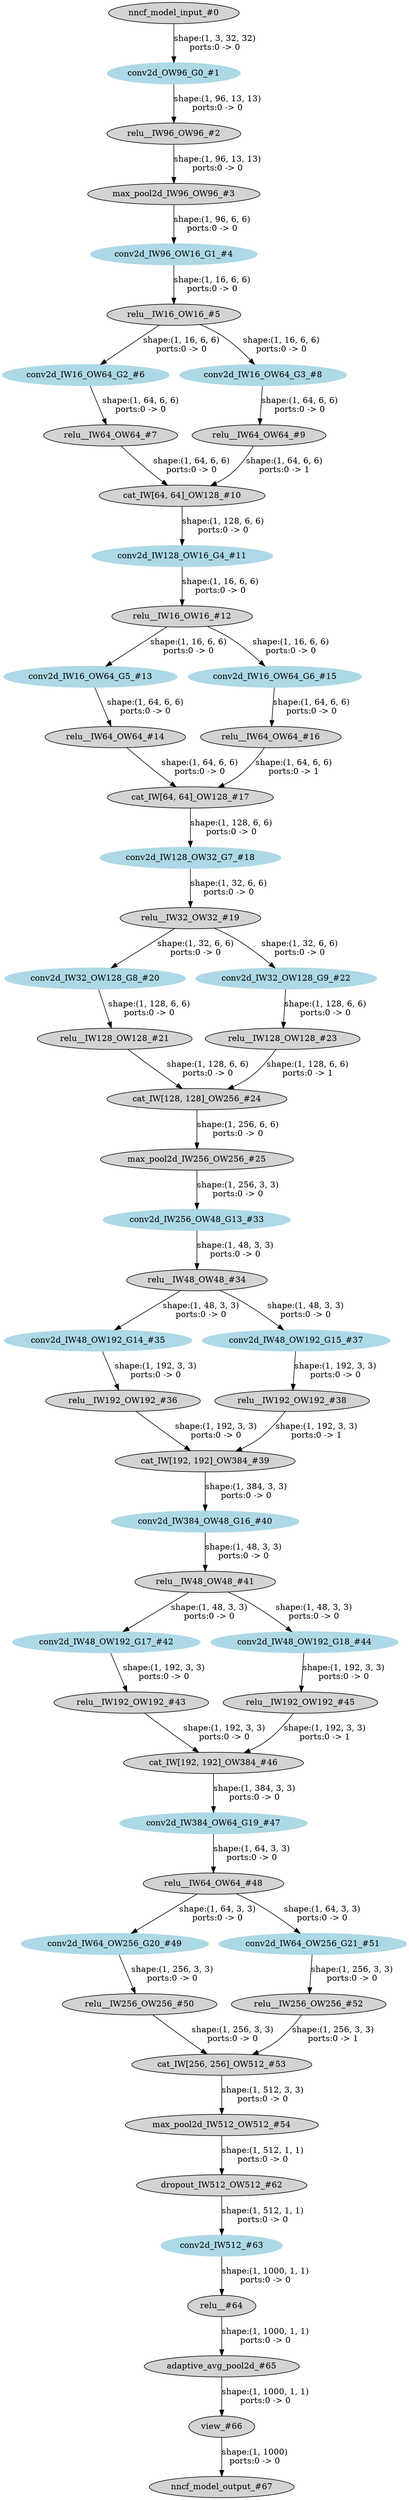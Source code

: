 strict digraph  {
"0 /nncf_model_input_0" [id=0, label="nncf_model_input_#0", style=filled, type=nncf_model_input];
"1 SqueezeNet/Sequential[features]/NNCFConv2d[0]/conv2d_0" [color=lightblue, id=1, label="conv2d_OW96_G0_#1", style=filled, type=conv2d];
"2 SqueezeNet/Sequential[features]/ReLU[1]/relu__0" [id=2, label="relu__IW96_OW96_#2", style=filled, type=relu_];
"3 SqueezeNet/Sequential[features]/MaxPool2d[2]/max_pool2d_0" [id=3, label="max_pool2d_IW96_OW96_#3", style=filled, type=max_pool2d];
"4 SqueezeNet/Sequential[features]/Fire[3]/NNCFConv2d[squeeze]/conv2d_0" [color=lightblue, id=4, label="conv2d_IW96_OW16_G1_#4", style=filled, type=conv2d];
"5 SqueezeNet/Sequential[features]/Fire[3]/ReLU[squeeze_activation]/relu__0" [id=5, label="relu__IW16_OW16_#5", style=filled, type=relu_];
"6 SqueezeNet/Sequential[features]/Fire[3]/NNCFConv2d[expand1x1]/conv2d_0" [color=lightblue, id=6, label="conv2d_IW16_OW64_G2_#6", style=filled, type=conv2d];
"7 SqueezeNet/Sequential[features]/Fire[3]/ReLU[expand1x1_activation]/relu__0" [id=7, label="relu__IW64_OW64_#7", style=filled, type=relu_];
"8 SqueezeNet/Sequential[features]/Fire[3]/NNCFConv2d[expand3x3]/conv2d_0" [color=lightblue, id=8, label="conv2d_IW16_OW64_G3_#8", style=filled, type=conv2d];
"9 SqueezeNet/Sequential[features]/Fire[3]/ReLU[expand3x3_activation]/relu__0" [id=9, label="relu__IW64_OW64_#9", style=filled, type=relu_];
"10 SqueezeNet/Sequential[features]/Fire[3]/cat_0" [id=10, label="cat_IW[64, 64]_OW128_#10", style=filled, type=cat];
"11 SqueezeNet/Sequential[features]/Fire[4]/NNCFConv2d[squeeze]/conv2d_0" [color=lightblue, id=11, label="conv2d_IW128_OW16_G4_#11", style=filled, type=conv2d];
"12 SqueezeNet/Sequential[features]/Fire[4]/ReLU[squeeze_activation]/relu__0" [id=12, label="relu__IW16_OW16_#12", style=filled, type=relu_];
"13 SqueezeNet/Sequential[features]/Fire[4]/NNCFConv2d[expand1x1]/conv2d_0" [color=lightblue, id=13, label="conv2d_IW16_OW64_G5_#13", style=filled, type=conv2d];
"14 SqueezeNet/Sequential[features]/Fire[4]/ReLU[expand1x1_activation]/relu__0" [id=14, label="relu__IW64_OW64_#14", style=filled, type=relu_];
"15 SqueezeNet/Sequential[features]/Fire[4]/NNCFConv2d[expand3x3]/conv2d_0" [color=lightblue, id=15, label="conv2d_IW16_OW64_G6_#15", style=filled, type=conv2d];
"16 SqueezeNet/Sequential[features]/Fire[4]/ReLU[expand3x3_activation]/relu__0" [id=16, label="relu__IW64_OW64_#16", style=filled, type=relu_];
"17 SqueezeNet/Sequential[features]/Fire[4]/cat_0" [id=17, label="cat_IW[64, 64]_OW128_#17", style=filled, type=cat];
"18 SqueezeNet/Sequential[features]/Fire[5]/NNCFConv2d[squeeze]/conv2d_0" [color=lightblue, id=18, label="conv2d_IW128_OW32_G7_#18", style=filled, type=conv2d];
"19 SqueezeNet/Sequential[features]/Fire[5]/ReLU[squeeze_activation]/relu__0" [id=19, label="relu__IW32_OW32_#19", style=filled, type=relu_];
"20 SqueezeNet/Sequential[features]/Fire[5]/NNCFConv2d[expand1x1]/conv2d_0" [color=lightblue, id=20, label="conv2d_IW32_OW128_G8_#20", style=filled, type=conv2d];
"21 SqueezeNet/Sequential[features]/Fire[5]/ReLU[expand1x1_activation]/relu__0" [id=21, label="relu__IW128_OW128_#21", style=filled, type=relu_];
"22 SqueezeNet/Sequential[features]/Fire[5]/NNCFConv2d[expand3x3]/conv2d_0" [color=lightblue, id=22, label="conv2d_IW32_OW128_G9_#22", style=filled, type=conv2d];
"23 SqueezeNet/Sequential[features]/Fire[5]/ReLU[expand3x3_activation]/relu__0" [id=23, label="relu__IW128_OW128_#23", style=filled, type=relu_];
"24 SqueezeNet/Sequential[features]/Fire[5]/cat_0" [id=24, label="cat_IW[128, 128]_OW256_#24", style=filled, type=cat];
"25 SqueezeNet/Sequential[features]/MaxPool2d[6]/max_pool2d_0" [id=25, label="max_pool2d_IW256_OW256_#25", style=filled, type=max_pool2d];
"26 SqueezeNet/Sequential[features]/Fire[8]/NNCFConv2d[squeeze]/conv2d_0" [color=lightblue, id=26, label="conv2d_IW256_OW48_G13_#33", style=filled, type=conv2d];
"27 SqueezeNet/Sequential[features]/Fire[8]/ReLU[squeeze_activation]/relu__0" [id=27, label="relu__IW48_OW48_#34", style=filled, type=relu_];
"28 SqueezeNet/Sequential[features]/Fire[8]/NNCFConv2d[expand1x1]/conv2d_0" [color=lightblue, id=28, label="conv2d_IW48_OW192_G14_#35", style=filled, type=conv2d];
"29 SqueezeNet/Sequential[features]/Fire[8]/ReLU[expand1x1_activation]/relu__0" [id=29, label="relu__IW192_OW192_#36", style=filled, type=relu_];
"30 SqueezeNet/Sequential[features]/Fire[8]/NNCFConv2d[expand3x3]/conv2d_0" [color=lightblue, id=30, label="conv2d_IW48_OW192_G15_#37", style=filled, type=conv2d];
"31 SqueezeNet/Sequential[features]/Fire[8]/ReLU[expand3x3_activation]/relu__0" [id=31, label="relu__IW192_OW192_#38", style=filled, type=relu_];
"32 SqueezeNet/Sequential[features]/Fire[8]/cat_0" [id=32, label="cat_IW[192, 192]_OW384_#39", style=filled, type=cat];
"33 SqueezeNet/Sequential[features]/Fire[9]/NNCFConv2d[squeeze]/conv2d_0" [color=lightblue, id=33, label="conv2d_IW384_OW48_G16_#40", style=filled, type=conv2d];
"34 SqueezeNet/Sequential[features]/Fire[9]/ReLU[squeeze_activation]/relu__0" [id=34, label="relu__IW48_OW48_#41", style=filled, type=relu_];
"35 SqueezeNet/Sequential[features]/Fire[9]/NNCFConv2d[expand1x1]/conv2d_0" [color=lightblue, id=35, label="conv2d_IW48_OW192_G17_#42", style=filled, type=conv2d];
"36 SqueezeNet/Sequential[features]/Fire[9]/ReLU[expand1x1_activation]/relu__0" [id=36, label="relu__IW192_OW192_#43", style=filled, type=relu_];
"37 SqueezeNet/Sequential[features]/Fire[9]/NNCFConv2d[expand3x3]/conv2d_0" [color=lightblue, id=37, label="conv2d_IW48_OW192_G18_#44", style=filled, type=conv2d];
"38 SqueezeNet/Sequential[features]/Fire[9]/ReLU[expand3x3_activation]/relu__0" [id=38, label="relu__IW192_OW192_#45", style=filled, type=relu_];
"39 SqueezeNet/Sequential[features]/Fire[9]/cat_0" [id=39, label="cat_IW[192, 192]_OW384_#46", style=filled, type=cat];
"40 SqueezeNet/Sequential[features]/Fire[10]/NNCFConv2d[squeeze]/conv2d_0" [color=lightblue, id=40, label="conv2d_IW384_OW64_G19_#47", style=filled, type=conv2d];
"41 SqueezeNet/Sequential[features]/Fire[10]/ReLU[squeeze_activation]/relu__0" [id=41, label="relu__IW64_OW64_#48", style=filled, type=relu_];
"42 SqueezeNet/Sequential[features]/Fire[10]/NNCFConv2d[expand1x1]/conv2d_0" [color=lightblue, id=42, label="conv2d_IW64_OW256_G20_#49", style=filled, type=conv2d];
"43 SqueezeNet/Sequential[features]/Fire[10]/ReLU[expand1x1_activation]/relu__0" [id=43, label="relu__IW256_OW256_#50", style=filled, type=relu_];
"44 SqueezeNet/Sequential[features]/Fire[10]/NNCFConv2d[expand3x3]/conv2d_0" [color=lightblue, id=44, label="conv2d_IW64_OW256_G21_#51", style=filled, type=conv2d];
"45 SqueezeNet/Sequential[features]/Fire[10]/ReLU[expand3x3_activation]/relu__0" [id=45, label="relu__IW256_OW256_#52", style=filled, type=relu_];
"46 SqueezeNet/Sequential[features]/Fire[10]/cat_0" [id=46, label="cat_IW[256, 256]_OW512_#53", style=filled, type=cat];
"47 SqueezeNet/Sequential[features]/MaxPool2d[11]/max_pool2d_0" [id=47, label="max_pool2d_IW512_OW512_#54", style=filled, type=max_pool2d];
"48 SqueezeNet/Sequential[classifier]/Dropout[0]/dropout_0" [id=48, label="dropout_IW512_OW512_#62", style=filled, type=dropout];
"49 SqueezeNet/Sequential[classifier]/NNCFConv2d[1]/conv2d_0" [color=lightblue, id=49, label="conv2d_IW512_#63", style=filled, type=conv2d];
"50 SqueezeNet/Sequential[classifier]/ReLU[2]/relu__0" [id=50, label="relu__#64", style=filled, type=relu_];
"51 SqueezeNet/Sequential[classifier]/AdaptiveAvgPool2d[3]/adaptive_avg_pool2d_0" [id=51, label="adaptive_avg_pool2d_#65", style=filled, type=adaptive_avg_pool2d];
"52 SqueezeNet/view_0" [id=52, label="view_#66", style=filled, type=view];
"53 /nncf_model_output_0" [id=53, label="nncf_model_output_#67", style=filled, type=nncf_model_output];
"0 /nncf_model_input_0" -> "1 SqueezeNet/Sequential[features]/NNCFConv2d[0]/conv2d_0"  [label="shape:(1, 3, 32, 32)\nports:0 -> 0", style=solid];
"1 SqueezeNet/Sequential[features]/NNCFConv2d[0]/conv2d_0" -> "2 SqueezeNet/Sequential[features]/ReLU[1]/relu__0"  [label="shape:(1, 96, 13, 13)\nports:0 -> 0", style=solid];
"2 SqueezeNet/Sequential[features]/ReLU[1]/relu__0" -> "3 SqueezeNet/Sequential[features]/MaxPool2d[2]/max_pool2d_0"  [label="shape:(1, 96, 13, 13)\nports:0 -> 0", style=solid];
"3 SqueezeNet/Sequential[features]/MaxPool2d[2]/max_pool2d_0" -> "4 SqueezeNet/Sequential[features]/Fire[3]/NNCFConv2d[squeeze]/conv2d_0"  [label="shape:(1, 96, 6, 6)\nports:0 -> 0", style=solid];
"4 SqueezeNet/Sequential[features]/Fire[3]/NNCFConv2d[squeeze]/conv2d_0" -> "5 SqueezeNet/Sequential[features]/Fire[3]/ReLU[squeeze_activation]/relu__0"  [label="shape:(1, 16, 6, 6)\nports:0 -> 0", style=solid];
"5 SqueezeNet/Sequential[features]/Fire[3]/ReLU[squeeze_activation]/relu__0" -> "6 SqueezeNet/Sequential[features]/Fire[3]/NNCFConv2d[expand1x1]/conv2d_0"  [label="shape:(1, 16, 6, 6)\nports:0 -> 0", style=solid];
"5 SqueezeNet/Sequential[features]/Fire[3]/ReLU[squeeze_activation]/relu__0" -> "8 SqueezeNet/Sequential[features]/Fire[3]/NNCFConv2d[expand3x3]/conv2d_0"  [label="shape:(1, 16, 6, 6)\nports:0 -> 0", style=solid];
"6 SqueezeNet/Sequential[features]/Fire[3]/NNCFConv2d[expand1x1]/conv2d_0" -> "7 SqueezeNet/Sequential[features]/Fire[3]/ReLU[expand1x1_activation]/relu__0"  [label="shape:(1, 64, 6, 6)\nports:0 -> 0", style=solid];
"7 SqueezeNet/Sequential[features]/Fire[3]/ReLU[expand1x1_activation]/relu__0" -> "10 SqueezeNet/Sequential[features]/Fire[3]/cat_0"  [label="shape:(1, 64, 6, 6)\nports:0 -> 0", style=solid];
"8 SqueezeNet/Sequential[features]/Fire[3]/NNCFConv2d[expand3x3]/conv2d_0" -> "9 SqueezeNet/Sequential[features]/Fire[3]/ReLU[expand3x3_activation]/relu__0"  [label="shape:(1, 64, 6, 6)\nports:0 -> 0", style=solid];
"9 SqueezeNet/Sequential[features]/Fire[3]/ReLU[expand3x3_activation]/relu__0" -> "10 SqueezeNet/Sequential[features]/Fire[3]/cat_0"  [label="shape:(1, 64, 6, 6)\nports:0 -> 1", style=solid];
"10 SqueezeNet/Sequential[features]/Fire[3]/cat_0" -> "11 SqueezeNet/Sequential[features]/Fire[4]/NNCFConv2d[squeeze]/conv2d_0"  [label="shape:(1, 128, 6, 6)\nports:0 -> 0", style=solid];
"11 SqueezeNet/Sequential[features]/Fire[4]/NNCFConv2d[squeeze]/conv2d_0" -> "12 SqueezeNet/Sequential[features]/Fire[4]/ReLU[squeeze_activation]/relu__0"  [label="shape:(1, 16, 6, 6)\nports:0 -> 0", style=solid];
"12 SqueezeNet/Sequential[features]/Fire[4]/ReLU[squeeze_activation]/relu__0" -> "13 SqueezeNet/Sequential[features]/Fire[4]/NNCFConv2d[expand1x1]/conv2d_0"  [label="shape:(1, 16, 6, 6)\nports:0 -> 0", style=solid];
"12 SqueezeNet/Sequential[features]/Fire[4]/ReLU[squeeze_activation]/relu__0" -> "15 SqueezeNet/Sequential[features]/Fire[4]/NNCFConv2d[expand3x3]/conv2d_0"  [label="shape:(1, 16, 6, 6)\nports:0 -> 0", style=solid];
"13 SqueezeNet/Sequential[features]/Fire[4]/NNCFConv2d[expand1x1]/conv2d_0" -> "14 SqueezeNet/Sequential[features]/Fire[4]/ReLU[expand1x1_activation]/relu__0"  [label="shape:(1, 64, 6, 6)\nports:0 -> 0", style=solid];
"14 SqueezeNet/Sequential[features]/Fire[4]/ReLU[expand1x1_activation]/relu__0" -> "17 SqueezeNet/Sequential[features]/Fire[4]/cat_0"  [label="shape:(1, 64, 6, 6)\nports:0 -> 0", style=solid];
"15 SqueezeNet/Sequential[features]/Fire[4]/NNCFConv2d[expand3x3]/conv2d_0" -> "16 SqueezeNet/Sequential[features]/Fire[4]/ReLU[expand3x3_activation]/relu__0"  [label="shape:(1, 64, 6, 6)\nports:0 -> 0", style=solid];
"16 SqueezeNet/Sequential[features]/Fire[4]/ReLU[expand3x3_activation]/relu__0" -> "17 SqueezeNet/Sequential[features]/Fire[4]/cat_0"  [label="shape:(1, 64, 6, 6)\nports:0 -> 1", style=solid];
"17 SqueezeNet/Sequential[features]/Fire[4]/cat_0" -> "18 SqueezeNet/Sequential[features]/Fire[5]/NNCFConv2d[squeeze]/conv2d_0"  [label="shape:(1, 128, 6, 6)\nports:0 -> 0", style=solid];
"18 SqueezeNet/Sequential[features]/Fire[5]/NNCFConv2d[squeeze]/conv2d_0" -> "19 SqueezeNet/Sequential[features]/Fire[5]/ReLU[squeeze_activation]/relu__0"  [label="shape:(1, 32, 6, 6)\nports:0 -> 0", style=solid];
"19 SqueezeNet/Sequential[features]/Fire[5]/ReLU[squeeze_activation]/relu__0" -> "20 SqueezeNet/Sequential[features]/Fire[5]/NNCFConv2d[expand1x1]/conv2d_0"  [label="shape:(1, 32, 6, 6)\nports:0 -> 0", style=solid];
"19 SqueezeNet/Sequential[features]/Fire[5]/ReLU[squeeze_activation]/relu__0" -> "22 SqueezeNet/Sequential[features]/Fire[5]/NNCFConv2d[expand3x3]/conv2d_0"  [label="shape:(1, 32, 6, 6)\nports:0 -> 0", style=solid];
"20 SqueezeNet/Sequential[features]/Fire[5]/NNCFConv2d[expand1x1]/conv2d_0" -> "21 SqueezeNet/Sequential[features]/Fire[5]/ReLU[expand1x1_activation]/relu__0"  [label="shape:(1, 128, 6, 6)\nports:0 -> 0", style=solid];
"21 SqueezeNet/Sequential[features]/Fire[5]/ReLU[expand1x1_activation]/relu__0" -> "24 SqueezeNet/Sequential[features]/Fire[5]/cat_0"  [label="shape:(1, 128, 6, 6)\nports:0 -> 0", style=solid];
"22 SqueezeNet/Sequential[features]/Fire[5]/NNCFConv2d[expand3x3]/conv2d_0" -> "23 SqueezeNet/Sequential[features]/Fire[5]/ReLU[expand3x3_activation]/relu__0"  [label="shape:(1, 128, 6, 6)\nports:0 -> 0", style=solid];
"23 SqueezeNet/Sequential[features]/Fire[5]/ReLU[expand3x3_activation]/relu__0" -> "24 SqueezeNet/Sequential[features]/Fire[5]/cat_0"  [label="shape:(1, 128, 6, 6)\nports:0 -> 1", style=solid];
"24 SqueezeNet/Sequential[features]/Fire[5]/cat_0" -> "25 SqueezeNet/Sequential[features]/MaxPool2d[6]/max_pool2d_0"  [label="shape:(1, 256, 6, 6)\nports:0 -> 0", style=solid];
"25 SqueezeNet/Sequential[features]/MaxPool2d[6]/max_pool2d_0" -> "26 SqueezeNet/Sequential[features]/Fire[8]/NNCFConv2d[squeeze]/conv2d_0"  [label="shape:(1, 256, 3, 3)\nports:0 -> 0", style=solid];
"26 SqueezeNet/Sequential[features]/Fire[8]/NNCFConv2d[squeeze]/conv2d_0" -> "27 SqueezeNet/Sequential[features]/Fire[8]/ReLU[squeeze_activation]/relu__0"  [label="shape:(1, 48, 3, 3)\nports:0 -> 0", style=solid];
"27 SqueezeNet/Sequential[features]/Fire[8]/ReLU[squeeze_activation]/relu__0" -> "28 SqueezeNet/Sequential[features]/Fire[8]/NNCFConv2d[expand1x1]/conv2d_0"  [label="shape:(1, 48, 3, 3)\nports:0 -> 0", style=solid];
"27 SqueezeNet/Sequential[features]/Fire[8]/ReLU[squeeze_activation]/relu__0" -> "30 SqueezeNet/Sequential[features]/Fire[8]/NNCFConv2d[expand3x3]/conv2d_0"  [label="shape:(1, 48, 3, 3)\nports:0 -> 0", style=solid];
"28 SqueezeNet/Sequential[features]/Fire[8]/NNCFConv2d[expand1x1]/conv2d_0" -> "29 SqueezeNet/Sequential[features]/Fire[8]/ReLU[expand1x1_activation]/relu__0"  [label="shape:(1, 192, 3, 3)\nports:0 -> 0", style=solid];
"29 SqueezeNet/Sequential[features]/Fire[8]/ReLU[expand1x1_activation]/relu__0" -> "32 SqueezeNet/Sequential[features]/Fire[8]/cat_0"  [label="shape:(1, 192, 3, 3)\nports:0 -> 0", style=solid];
"30 SqueezeNet/Sequential[features]/Fire[8]/NNCFConv2d[expand3x3]/conv2d_0" -> "31 SqueezeNet/Sequential[features]/Fire[8]/ReLU[expand3x3_activation]/relu__0"  [label="shape:(1, 192, 3, 3)\nports:0 -> 0", style=solid];
"31 SqueezeNet/Sequential[features]/Fire[8]/ReLU[expand3x3_activation]/relu__0" -> "32 SqueezeNet/Sequential[features]/Fire[8]/cat_0"  [label="shape:(1, 192, 3, 3)\nports:0 -> 1", style=solid];
"32 SqueezeNet/Sequential[features]/Fire[8]/cat_0" -> "33 SqueezeNet/Sequential[features]/Fire[9]/NNCFConv2d[squeeze]/conv2d_0"  [label="shape:(1, 384, 3, 3)\nports:0 -> 0", style=solid];
"33 SqueezeNet/Sequential[features]/Fire[9]/NNCFConv2d[squeeze]/conv2d_0" -> "34 SqueezeNet/Sequential[features]/Fire[9]/ReLU[squeeze_activation]/relu__0"  [label="shape:(1, 48, 3, 3)\nports:0 -> 0", style=solid];
"34 SqueezeNet/Sequential[features]/Fire[9]/ReLU[squeeze_activation]/relu__0" -> "35 SqueezeNet/Sequential[features]/Fire[9]/NNCFConv2d[expand1x1]/conv2d_0"  [label="shape:(1, 48, 3, 3)\nports:0 -> 0", style=solid];
"34 SqueezeNet/Sequential[features]/Fire[9]/ReLU[squeeze_activation]/relu__0" -> "37 SqueezeNet/Sequential[features]/Fire[9]/NNCFConv2d[expand3x3]/conv2d_0"  [label="shape:(1, 48, 3, 3)\nports:0 -> 0", style=solid];
"35 SqueezeNet/Sequential[features]/Fire[9]/NNCFConv2d[expand1x1]/conv2d_0" -> "36 SqueezeNet/Sequential[features]/Fire[9]/ReLU[expand1x1_activation]/relu__0"  [label="shape:(1, 192, 3, 3)\nports:0 -> 0", style=solid];
"36 SqueezeNet/Sequential[features]/Fire[9]/ReLU[expand1x1_activation]/relu__0" -> "39 SqueezeNet/Sequential[features]/Fire[9]/cat_0"  [label="shape:(1, 192, 3, 3)\nports:0 -> 0", style=solid];
"37 SqueezeNet/Sequential[features]/Fire[9]/NNCFConv2d[expand3x3]/conv2d_0" -> "38 SqueezeNet/Sequential[features]/Fire[9]/ReLU[expand3x3_activation]/relu__0"  [label="shape:(1, 192, 3, 3)\nports:0 -> 0", style=solid];
"38 SqueezeNet/Sequential[features]/Fire[9]/ReLU[expand3x3_activation]/relu__0" -> "39 SqueezeNet/Sequential[features]/Fire[9]/cat_0"  [label="shape:(1, 192, 3, 3)\nports:0 -> 1", style=solid];
"39 SqueezeNet/Sequential[features]/Fire[9]/cat_0" -> "40 SqueezeNet/Sequential[features]/Fire[10]/NNCFConv2d[squeeze]/conv2d_0"  [label="shape:(1, 384, 3, 3)\nports:0 -> 0", style=solid];
"40 SqueezeNet/Sequential[features]/Fire[10]/NNCFConv2d[squeeze]/conv2d_0" -> "41 SqueezeNet/Sequential[features]/Fire[10]/ReLU[squeeze_activation]/relu__0"  [label="shape:(1, 64, 3, 3)\nports:0 -> 0", style=solid];
"41 SqueezeNet/Sequential[features]/Fire[10]/ReLU[squeeze_activation]/relu__0" -> "42 SqueezeNet/Sequential[features]/Fire[10]/NNCFConv2d[expand1x1]/conv2d_0"  [label="shape:(1, 64, 3, 3)\nports:0 -> 0", style=solid];
"41 SqueezeNet/Sequential[features]/Fire[10]/ReLU[squeeze_activation]/relu__0" -> "44 SqueezeNet/Sequential[features]/Fire[10]/NNCFConv2d[expand3x3]/conv2d_0"  [label="shape:(1, 64, 3, 3)\nports:0 -> 0", style=solid];
"42 SqueezeNet/Sequential[features]/Fire[10]/NNCFConv2d[expand1x1]/conv2d_0" -> "43 SqueezeNet/Sequential[features]/Fire[10]/ReLU[expand1x1_activation]/relu__0"  [label="shape:(1, 256, 3, 3)\nports:0 -> 0", style=solid];
"43 SqueezeNet/Sequential[features]/Fire[10]/ReLU[expand1x1_activation]/relu__0" -> "46 SqueezeNet/Sequential[features]/Fire[10]/cat_0"  [label="shape:(1, 256, 3, 3)\nports:0 -> 0", style=solid];
"44 SqueezeNet/Sequential[features]/Fire[10]/NNCFConv2d[expand3x3]/conv2d_0" -> "45 SqueezeNet/Sequential[features]/Fire[10]/ReLU[expand3x3_activation]/relu__0"  [label="shape:(1, 256, 3, 3)\nports:0 -> 0", style=solid];
"45 SqueezeNet/Sequential[features]/Fire[10]/ReLU[expand3x3_activation]/relu__0" -> "46 SqueezeNet/Sequential[features]/Fire[10]/cat_0"  [label="shape:(1, 256, 3, 3)\nports:0 -> 1", style=solid];
"46 SqueezeNet/Sequential[features]/Fire[10]/cat_0" -> "47 SqueezeNet/Sequential[features]/MaxPool2d[11]/max_pool2d_0"  [label="shape:(1, 512, 3, 3)\nports:0 -> 0", style=solid];
"47 SqueezeNet/Sequential[features]/MaxPool2d[11]/max_pool2d_0" -> "48 SqueezeNet/Sequential[classifier]/Dropout[0]/dropout_0"  [label="shape:(1, 512, 1, 1)\nports:0 -> 0", style=solid];
"48 SqueezeNet/Sequential[classifier]/Dropout[0]/dropout_0" -> "49 SqueezeNet/Sequential[classifier]/NNCFConv2d[1]/conv2d_0"  [label="shape:(1, 512, 1, 1)\nports:0 -> 0", style=solid];
"49 SqueezeNet/Sequential[classifier]/NNCFConv2d[1]/conv2d_0" -> "50 SqueezeNet/Sequential[classifier]/ReLU[2]/relu__0"  [label="shape:(1, 1000, 1, 1)\nports:0 -> 0", style=solid];
"50 SqueezeNet/Sequential[classifier]/ReLU[2]/relu__0" -> "51 SqueezeNet/Sequential[classifier]/AdaptiveAvgPool2d[3]/adaptive_avg_pool2d_0"  [label="shape:(1, 1000, 1, 1)\nports:0 -> 0", style=solid];
"51 SqueezeNet/Sequential[classifier]/AdaptiveAvgPool2d[3]/adaptive_avg_pool2d_0" -> "52 SqueezeNet/view_0"  [label="shape:(1, 1000, 1, 1)\nports:0 -> 0", style=solid];
"52 SqueezeNet/view_0" -> "53 /nncf_model_output_0"  [label="shape:(1, 1000)\nports:0 -> 0", style=solid];
}
